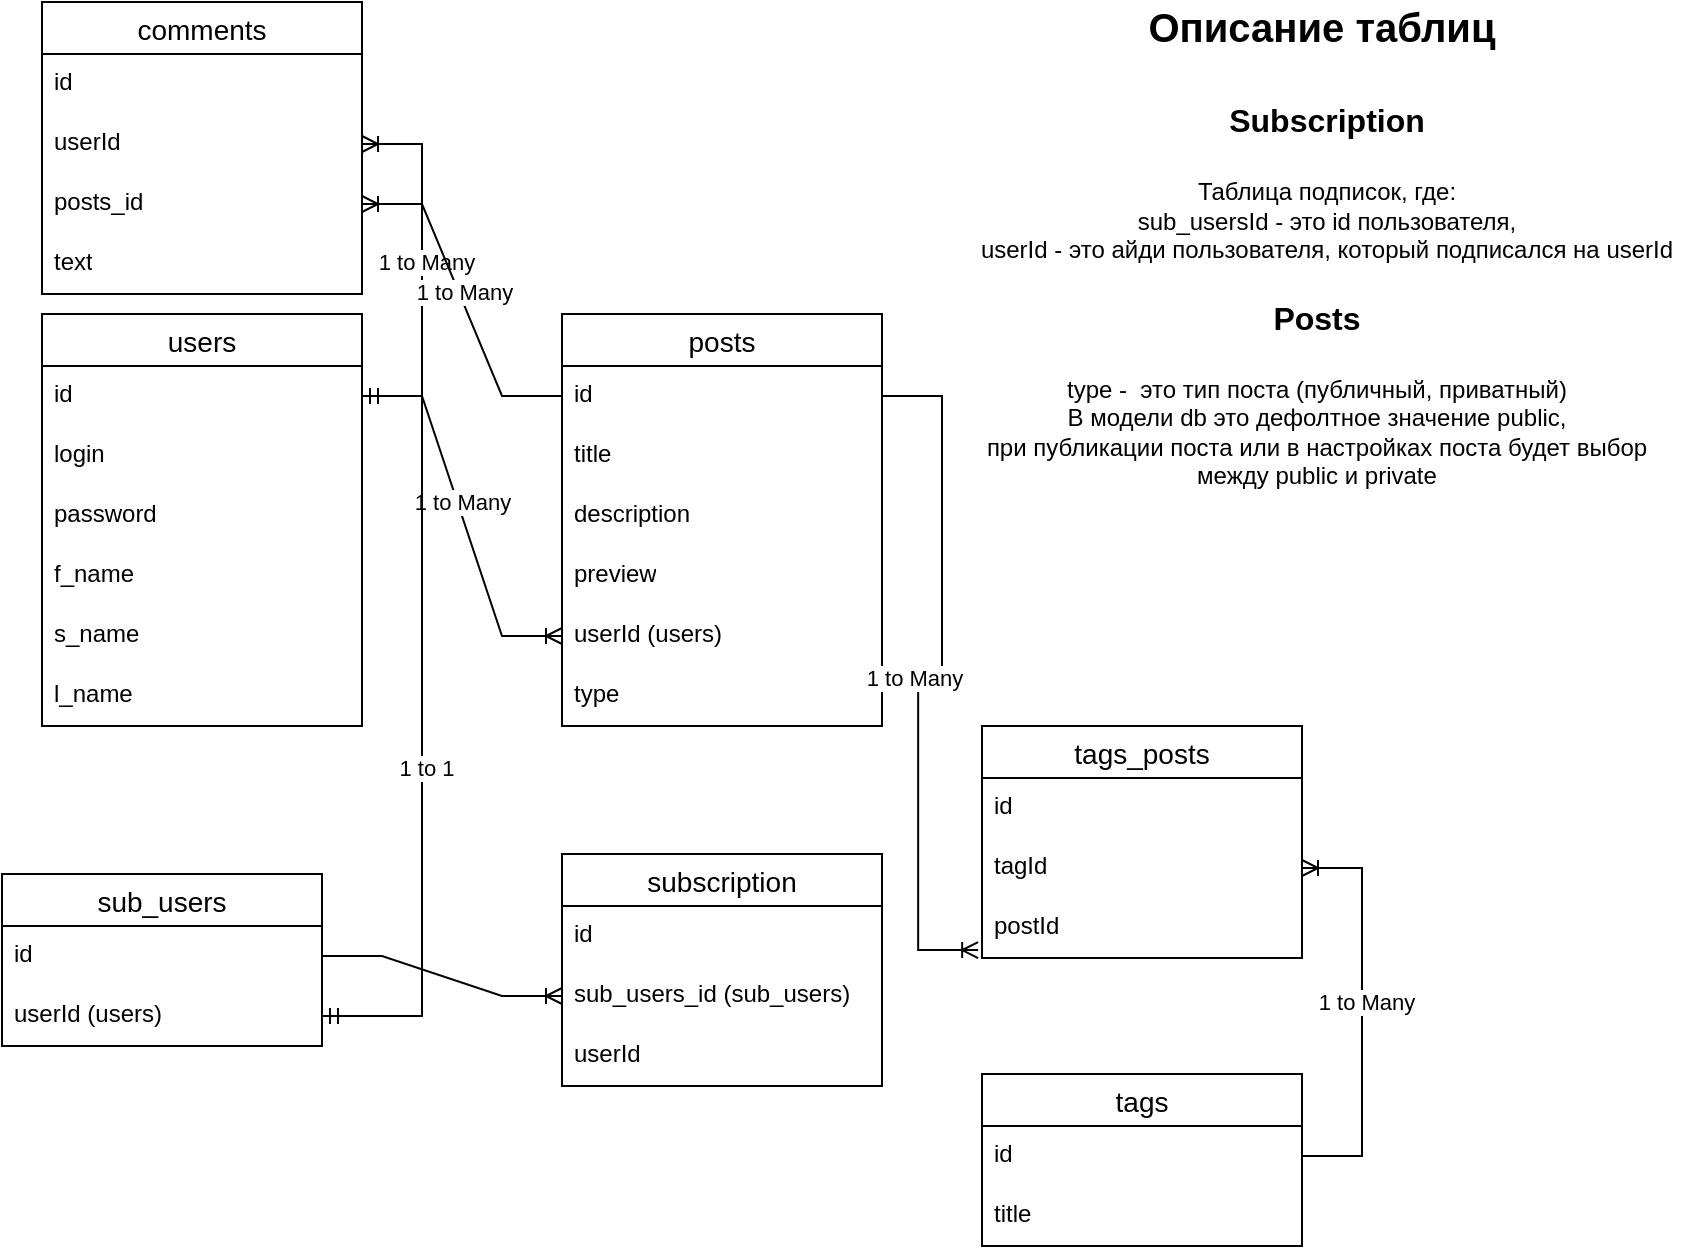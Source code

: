 <mxfile version="24.7.14">
  <diagram name="Страница — 1" id="jcH_dIee4FvbXbnTZQr0">
    <mxGraphModel dx="1509" dy="2005" grid="1" gridSize="10" guides="1" tooltips="1" connect="1" arrows="1" fold="1" page="1" pageScale="1" pageWidth="827" pageHeight="1169" math="0" shadow="0">
      <root>
        <mxCell id="0" />
        <mxCell id="1" parent="0" />
        <mxCell id="M2hbHPOblL6LWcL6Ju3x-14" value="users" style="swimlane;fontStyle=0;childLayout=stackLayout;horizontal=1;startSize=26;horizontalStack=0;resizeParent=1;resizeParentMax=0;resizeLast=0;collapsible=1;marginBottom=0;align=center;fontSize=14;" parent="1" vertex="1">
          <mxGeometry x="60" y="50" width="160" height="206" as="geometry" />
        </mxCell>
        <mxCell id="M2hbHPOblL6LWcL6Ju3x-15" value="id" style="text;strokeColor=none;fillColor=none;spacingLeft=4;spacingRight=4;overflow=hidden;rotatable=0;points=[[0,0.5],[1,0.5]];portConstraint=eastwest;fontSize=12;whiteSpace=wrap;html=1;" parent="M2hbHPOblL6LWcL6Ju3x-14" vertex="1">
          <mxGeometry y="26" width="160" height="30" as="geometry" />
        </mxCell>
        <mxCell id="M2hbHPOblL6LWcL6Ju3x-16" value="login" style="text;strokeColor=none;fillColor=none;spacingLeft=4;spacingRight=4;overflow=hidden;rotatable=0;points=[[0,0.5],[1,0.5]];portConstraint=eastwest;fontSize=12;whiteSpace=wrap;html=1;" parent="M2hbHPOblL6LWcL6Ju3x-14" vertex="1">
          <mxGeometry y="56" width="160" height="30" as="geometry" />
        </mxCell>
        <mxCell id="M2hbHPOblL6LWcL6Ju3x-17" value="password" style="text;strokeColor=none;fillColor=none;spacingLeft=4;spacingRight=4;overflow=hidden;rotatable=0;points=[[0,0.5],[1,0.5]];portConstraint=eastwest;fontSize=12;whiteSpace=wrap;html=1;" parent="M2hbHPOblL6LWcL6Ju3x-14" vertex="1">
          <mxGeometry y="86" width="160" height="30" as="geometry" />
        </mxCell>
        <mxCell id="M2hbHPOblL6LWcL6Ju3x-18" value="f_name" style="text;strokeColor=none;fillColor=none;spacingLeft=4;spacingRight=4;overflow=hidden;rotatable=0;points=[[0,0.5],[1,0.5]];portConstraint=eastwest;fontSize=12;whiteSpace=wrap;html=1;" parent="M2hbHPOblL6LWcL6Ju3x-14" vertex="1">
          <mxGeometry y="116" width="160" height="30" as="geometry" />
        </mxCell>
        <mxCell id="M2hbHPOblL6LWcL6Ju3x-19" value="s_name" style="text;strokeColor=none;fillColor=none;spacingLeft=4;spacingRight=4;overflow=hidden;rotatable=0;points=[[0,0.5],[1,0.5]];portConstraint=eastwest;fontSize=12;whiteSpace=wrap;html=1;" parent="M2hbHPOblL6LWcL6Ju3x-14" vertex="1">
          <mxGeometry y="146" width="160" height="30" as="geometry" />
        </mxCell>
        <mxCell id="M2hbHPOblL6LWcL6Ju3x-21" value="l_name" style="text;strokeColor=none;fillColor=none;spacingLeft=4;spacingRight=4;overflow=hidden;rotatable=0;points=[[0,0.5],[1,0.5]];portConstraint=eastwest;fontSize=12;whiteSpace=wrap;html=1;" parent="M2hbHPOblL6LWcL6Ju3x-14" vertex="1">
          <mxGeometry y="176" width="160" height="30" as="geometry" />
        </mxCell>
        <mxCell id="M2hbHPOblL6LWcL6Ju3x-22" value="posts" style="swimlane;fontStyle=0;childLayout=stackLayout;horizontal=1;startSize=26;horizontalStack=0;resizeParent=1;resizeParentMax=0;resizeLast=0;collapsible=1;marginBottom=0;align=center;fontSize=14;" parent="1" vertex="1">
          <mxGeometry x="320" y="50" width="160" height="206" as="geometry" />
        </mxCell>
        <mxCell id="M2hbHPOblL6LWcL6Ju3x-23" value="id" style="text;strokeColor=none;fillColor=none;spacingLeft=4;spacingRight=4;overflow=hidden;rotatable=0;points=[[0,0.5],[1,0.5]];portConstraint=eastwest;fontSize=12;whiteSpace=wrap;html=1;" parent="M2hbHPOblL6LWcL6Ju3x-22" vertex="1">
          <mxGeometry y="26" width="160" height="30" as="geometry" />
        </mxCell>
        <mxCell id="M2hbHPOblL6LWcL6Ju3x-24" value="title" style="text;strokeColor=none;fillColor=none;spacingLeft=4;spacingRight=4;overflow=hidden;rotatable=0;points=[[0,0.5],[1,0.5]];portConstraint=eastwest;fontSize=12;whiteSpace=wrap;html=1;" parent="M2hbHPOblL6LWcL6Ju3x-22" vertex="1">
          <mxGeometry y="56" width="160" height="30" as="geometry" />
        </mxCell>
        <mxCell id="M2hbHPOblL6LWcL6Ju3x-25" value="description" style="text;strokeColor=none;fillColor=none;spacingLeft=4;spacingRight=4;overflow=hidden;rotatable=0;points=[[0,0.5],[1,0.5]];portConstraint=eastwest;fontSize=12;whiteSpace=wrap;html=1;" parent="M2hbHPOblL6LWcL6Ju3x-22" vertex="1">
          <mxGeometry y="86" width="160" height="30" as="geometry" />
        </mxCell>
        <mxCell id="M2hbHPOblL6LWcL6Ju3x-26" value="preview" style="text;strokeColor=none;fillColor=none;spacingLeft=4;spacingRight=4;overflow=hidden;rotatable=0;points=[[0,0.5],[1,0.5]];portConstraint=eastwest;fontSize=12;whiteSpace=wrap;html=1;" parent="M2hbHPOblL6LWcL6Ju3x-22" vertex="1">
          <mxGeometry y="116" width="160" height="30" as="geometry" />
        </mxCell>
        <mxCell id="M2hbHPOblL6LWcL6Ju3x-27" value="userId (users)" style="text;strokeColor=none;fillColor=none;spacingLeft=4;spacingRight=4;overflow=hidden;rotatable=0;points=[[0,0.5],[1,0.5]];portConstraint=eastwest;fontSize=12;whiteSpace=wrap;html=1;" parent="M2hbHPOblL6LWcL6Ju3x-22" vertex="1">
          <mxGeometry y="146" width="160" height="30" as="geometry" />
        </mxCell>
        <mxCell id="M2hbHPOblL6LWcL6Ju3x-44" value="type" style="text;strokeColor=none;fillColor=none;spacingLeft=4;spacingRight=4;overflow=hidden;rotatable=0;points=[[0,0.5],[1,0.5]];portConstraint=eastwest;fontSize=12;whiteSpace=wrap;html=1;" parent="M2hbHPOblL6LWcL6Ju3x-22" vertex="1">
          <mxGeometry y="176" width="160" height="30" as="geometry" />
        </mxCell>
        <mxCell id="M2hbHPOblL6LWcL6Ju3x-29" value="subscription" style="swimlane;fontStyle=0;childLayout=stackLayout;horizontal=1;startSize=26;horizontalStack=0;resizeParent=1;resizeParentMax=0;resizeLast=0;collapsible=1;marginBottom=0;align=center;fontSize=14;" parent="1" vertex="1">
          <mxGeometry x="320" y="320" width="160" height="116" as="geometry" />
        </mxCell>
        <mxCell id="M2hbHPOblL6LWcL6Ju3x-30" value="id" style="text;strokeColor=none;fillColor=none;spacingLeft=4;spacingRight=4;overflow=hidden;rotatable=0;points=[[0,0.5],[1,0.5]];portConstraint=eastwest;fontSize=12;whiteSpace=wrap;html=1;" parent="M2hbHPOblL6LWcL6Ju3x-29" vertex="1">
          <mxGeometry y="26" width="160" height="30" as="geometry" />
        </mxCell>
        <mxCell id="M2hbHPOblL6LWcL6Ju3x-31" value="sub_users_id (sub_users)" style="text;strokeColor=none;fillColor=none;spacingLeft=4;spacingRight=4;overflow=hidden;rotatable=0;points=[[0,0.5],[1,0.5]];portConstraint=eastwest;fontSize=12;whiteSpace=wrap;html=1;" parent="M2hbHPOblL6LWcL6Ju3x-29" vertex="1">
          <mxGeometry y="56" width="160" height="30" as="geometry" />
        </mxCell>
        <mxCell id="M2hbHPOblL6LWcL6Ju3x-32" value="userId" style="text;strokeColor=none;fillColor=none;spacingLeft=4;spacingRight=4;overflow=hidden;rotatable=0;points=[[0,0.5],[1,0.5]];portConstraint=eastwest;fontSize=12;whiteSpace=wrap;html=1;" parent="M2hbHPOblL6LWcL6Ju3x-29" vertex="1">
          <mxGeometry y="86" width="160" height="30" as="geometry" />
        </mxCell>
        <mxCell id="M2hbHPOblL6LWcL6Ju3x-35" value="sub_users" style="swimlane;fontStyle=0;childLayout=stackLayout;horizontal=1;startSize=26;horizontalStack=0;resizeParent=1;resizeParentMax=0;resizeLast=0;collapsible=1;marginBottom=0;align=center;fontSize=14;" parent="1" vertex="1">
          <mxGeometry x="40" y="330" width="160" height="86" as="geometry" />
        </mxCell>
        <mxCell id="M2hbHPOblL6LWcL6Ju3x-36" value="id" style="text;strokeColor=none;fillColor=none;spacingLeft=4;spacingRight=4;overflow=hidden;rotatable=0;points=[[0,0.5],[1,0.5]];portConstraint=eastwest;fontSize=12;whiteSpace=wrap;html=1;" parent="M2hbHPOblL6LWcL6Ju3x-35" vertex="1">
          <mxGeometry y="26" width="160" height="30" as="geometry" />
        </mxCell>
        <mxCell id="M2hbHPOblL6LWcL6Ju3x-37" value="userId (users)" style="text;strokeColor=none;fillColor=none;spacingLeft=4;spacingRight=4;overflow=hidden;rotatable=0;points=[[0,0.5],[1,0.5]];portConstraint=eastwest;fontSize=12;whiteSpace=wrap;html=1;" parent="M2hbHPOblL6LWcL6Ju3x-35" vertex="1">
          <mxGeometry y="56" width="160" height="30" as="geometry" />
        </mxCell>
        <mxCell id="M2hbHPOblL6LWcL6Ju3x-41" value="&lt;div&gt;&lt;font style=&quot;font-size: 16px;&quot;&gt;&lt;b&gt;Subscription&lt;/b&gt;&lt;/font&gt;&lt;/div&gt;&lt;div&gt;&lt;font style=&quot;font-size: 16px;&quot;&gt;&lt;b&gt;&lt;br&gt;&lt;/b&gt;&lt;/font&gt;&lt;/div&gt;Таблица подписок, где:&lt;div&gt;&amp;nbsp;sub_usersId - это id пользователя,&amp;nbsp;&lt;/div&gt;&lt;div&gt;userId - это айди пользователя, который подписался на userId&lt;/div&gt;" style="text;html=1;align=center;verticalAlign=middle;whiteSpace=wrap;rounded=0;" parent="1" vertex="1">
          <mxGeometry x="525" y="-66" width="355" height="100" as="geometry" />
        </mxCell>
        <mxCell id="M2hbHPOblL6LWcL6Ju3x-42" value="&lt;b style=&quot;&quot;&gt;&lt;font style=&quot;font-size: 20px;&quot;&gt;Описание таблиц&lt;/font&gt;&lt;/b&gt;&lt;div&gt;&lt;/div&gt;" style="text;html=1;align=center;verticalAlign=middle;whiteSpace=wrap;rounded=0;" parent="1" vertex="1">
          <mxGeometry x="570" y="-106" width="260" height="23" as="geometry" />
        </mxCell>
        <mxCell id="M2hbHPOblL6LWcL6Ju3x-45" value="&lt;div&gt;&lt;font style=&quot;font-size: 16px;&quot;&gt;&lt;b&gt;Posts&lt;/b&gt;&lt;/font&gt;&lt;/div&gt;&lt;div&gt;&lt;font style=&quot;font-size: 16px;&quot;&gt;&lt;b&gt;&lt;br&gt;&lt;/b&gt;&lt;/font&gt;&lt;/div&gt;type -&amp;nbsp; это тип поста (публичный, приватный)&lt;div&gt;В модели db это дефолтное значение public,&lt;/div&gt;&lt;div&gt;при публикации поста или в настройках поста будет выбор между public и private&lt;/div&gt;" style="text;html=1;align=center;verticalAlign=middle;whiteSpace=wrap;rounded=0;" parent="1" vertex="1">
          <mxGeometry x="520" y="40" width="355" height="100" as="geometry" />
        </mxCell>
        <mxCell id="M2hbHPOblL6LWcL6Ju3x-46" value="tags" style="swimlane;fontStyle=0;childLayout=stackLayout;horizontal=1;startSize=26;horizontalStack=0;resizeParent=1;resizeParentMax=0;resizeLast=0;collapsible=1;marginBottom=0;align=center;fontSize=14;" parent="1" vertex="1">
          <mxGeometry x="530" y="430" width="160" height="86" as="geometry" />
        </mxCell>
        <mxCell id="M2hbHPOblL6LWcL6Ju3x-47" value="id" style="text;strokeColor=none;fillColor=none;spacingLeft=4;spacingRight=4;overflow=hidden;rotatable=0;points=[[0,0.5],[1,0.5]];portConstraint=eastwest;fontSize=12;whiteSpace=wrap;html=1;" parent="M2hbHPOblL6LWcL6Ju3x-46" vertex="1">
          <mxGeometry y="26" width="160" height="30" as="geometry" />
        </mxCell>
        <mxCell id="M2hbHPOblL6LWcL6Ju3x-48" value="title" style="text;strokeColor=none;fillColor=none;spacingLeft=4;spacingRight=4;overflow=hidden;rotatable=0;points=[[0,0.5],[1,0.5]];portConstraint=eastwest;fontSize=12;whiteSpace=wrap;html=1;" parent="M2hbHPOblL6LWcL6Ju3x-46" vertex="1">
          <mxGeometry y="56" width="160" height="30" as="geometry" />
        </mxCell>
        <mxCell id="M2hbHPOblL6LWcL6Ju3x-53" value="tags_posts" style="swimlane;fontStyle=0;childLayout=stackLayout;horizontal=1;startSize=26;horizontalStack=0;resizeParent=1;resizeParentMax=0;resizeLast=0;collapsible=1;marginBottom=0;align=center;fontSize=14;" parent="1" vertex="1">
          <mxGeometry x="530" y="256" width="160" height="116" as="geometry" />
        </mxCell>
        <mxCell id="M2hbHPOblL6LWcL6Ju3x-54" value="id" style="text;strokeColor=none;fillColor=none;spacingLeft=4;spacingRight=4;overflow=hidden;rotatable=0;points=[[0,0.5],[1,0.5]];portConstraint=eastwest;fontSize=12;whiteSpace=wrap;html=1;" parent="M2hbHPOblL6LWcL6Ju3x-53" vertex="1">
          <mxGeometry y="26" width="160" height="30" as="geometry" />
        </mxCell>
        <mxCell id="M2hbHPOblL6LWcL6Ju3x-55" value="tagId" style="text;strokeColor=none;fillColor=none;spacingLeft=4;spacingRight=4;overflow=hidden;rotatable=0;points=[[0,0.5],[1,0.5]];portConstraint=eastwest;fontSize=12;whiteSpace=wrap;html=1;" parent="M2hbHPOblL6LWcL6Ju3x-53" vertex="1">
          <mxGeometry y="56" width="160" height="30" as="geometry" />
        </mxCell>
        <mxCell id="M2hbHPOblL6LWcL6Ju3x-56" value="postId" style="text;strokeColor=none;fillColor=none;spacingLeft=4;spacingRight=4;overflow=hidden;rotatable=0;points=[[0,0.5],[1,0.5]];portConstraint=eastwest;fontSize=12;whiteSpace=wrap;html=1;" parent="M2hbHPOblL6LWcL6Ju3x-53" vertex="1">
          <mxGeometry y="86" width="160" height="30" as="geometry" />
        </mxCell>
        <mxCell id="M2hbHPOblL6LWcL6Ju3x-57" value="comments" style="swimlane;fontStyle=0;childLayout=stackLayout;horizontal=1;startSize=26;horizontalStack=0;resizeParent=1;resizeParentMax=0;resizeLast=0;collapsible=1;marginBottom=0;align=center;fontSize=14;" parent="1" vertex="1">
          <mxGeometry x="60" y="-106" width="160" height="146" as="geometry" />
        </mxCell>
        <mxCell id="M2hbHPOblL6LWcL6Ju3x-58" value="id" style="text;strokeColor=none;fillColor=none;spacingLeft=4;spacingRight=4;overflow=hidden;rotatable=0;points=[[0,0.5],[1,0.5]];portConstraint=eastwest;fontSize=12;whiteSpace=wrap;html=1;" parent="M2hbHPOblL6LWcL6Ju3x-57" vertex="1">
          <mxGeometry y="26" width="160" height="30" as="geometry" />
        </mxCell>
        <mxCell id="M2hbHPOblL6LWcL6Ju3x-59" value="userId" style="text;strokeColor=none;fillColor=none;spacingLeft=4;spacingRight=4;overflow=hidden;rotatable=0;points=[[0,0.5],[1,0.5]];portConstraint=eastwest;fontSize=12;whiteSpace=wrap;html=1;" parent="M2hbHPOblL6LWcL6Ju3x-57" vertex="1">
          <mxGeometry y="56" width="160" height="30" as="geometry" />
        </mxCell>
        <mxCell id="M2hbHPOblL6LWcL6Ju3x-63" value="posts_id" style="text;strokeColor=none;fillColor=none;spacingLeft=4;spacingRight=4;overflow=hidden;rotatable=0;points=[[0,0.5],[1,0.5]];portConstraint=eastwest;fontSize=12;whiteSpace=wrap;html=1;" parent="M2hbHPOblL6LWcL6Ju3x-57" vertex="1">
          <mxGeometry y="86" width="160" height="30" as="geometry" />
        </mxCell>
        <mxCell id="dq3dhTSOUh-LCMx0KuOB-1" value="text" style="text;strokeColor=none;fillColor=none;spacingLeft=4;spacingRight=4;overflow=hidden;rotatable=0;points=[[0,0.5],[1,0.5]];portConstraint=eastwest;fontSize=12;whiteSpace=wrap;html=1;" vertex="1" parent="M2hbHPOblL6LWcL6Ju3x-57">
          <mxGeometry y="116" width="160" height="30" as="geometry" />
        </mxCell>
        <mxCell id="miDaAbMP-BPZFjgST07D-1" value="" style="edgeStyle=entityRelationEdgeStyle;fontSize=12;html=1;endArrow=ERoneToMany;rounded=0;exitX=1;exitY=0.5;exitDx=0;exitDy=0;" parent="1" source="M2hbHPOblL6LWcL6Ju3x-15" target="M2hbHPOblL6LWcL6Ju3x-27" edge="1">
          <mxGeometry width="100" height="100" relative="1" as="geometry">
            <mxPoint x="440" y="460" as="sourcePoint" />
            <mxPoint x="540" y="360" as="targetPoint" />
          </mxGeometry>
        </mxCell>
        <mxCell id="miDaAbMP-BPZFjgST07D-2" value="1 to Many" style="edgeLabel;html=1;align=center;verticalAlign=middle;resizable=0;points=[];" parent="miDaAbMP-BPZFjgST07D-1" vertex="1" connectable="0">
          <mxGeometry x="-0.071" y="2" relative="1" as="geometry">
            <mxPoint as="offset" />
          </mxGeometry>
        </mxCell>
        <mxCell id="miDaAbMP-BPZFjgST07D-3" value="" style="edgeStyle=entityRelationEdgeStyle;fontSize=12;html=1;endArrow=ERmandOne;startArrow=ERmandOne;rounded=0;" parent="1" source="M2hbHPOblL6LWcL6Ju3x-37" target="M2hbHPOblL6LWcL6Ju3x-15" edge="1">
          <mxGeometry width="100" height="100" relative="1" as="geometry">
            <mxPoint x="-80" y="370" as="sourcePoint" />
            <mxPoint x="40" y="90" as="targetPoint" />
          </mxGeometry>
        </mxCell>
        <mxCell id="miDaAbMP-BPZFjgST07D-4" value="1 to 1" style="edgeLabel;html=1;align=center;verticalAlign=middle;resizable=0;points=[];" parent="miDaAbMP-BPZFjgST07D-3" vertex="1" connectable="0">
          <mxGeometry x="-0.108" y="-2" relative="1" as="geometry">
            <mxPoint as="offset" />
          </mxGeometry>
        </mxCell>
        <mxCell id="miDaAbMP-BPZFjgST07D-5" value="" style="edgeStyle=entityRelationEdgeStyle;fontSize=12;html=1;endArrow=ERoneToMany;rounded=0;" parent="1" source="M2hbHPOblL6LWcL6Ju3x-36" target="M2hbHPOblL6LWcL6Ju3x-31" edge="1">
          <mxGeometry width="100" height="100" relative="1" as="geometry">
            <mxPoint x="290" y="620" as="sourcePoint" />
            <mxPoint x="390" y="520" as="targetPoint" />
          </mxGeometry>
        </mxCell>
        <mxCell id="miDaAbMP-BPZFjgST07D-8" value="" style="edgeStyle=entityRelationEdgeStyle;fontSize=12;html=1;endArrow=ERoneToMany;rounded=0;" parent="1" source="M2hbHPOblL6LWcL6Ju3x-47" target="M2hbHPOblL6LWcL6Ju3x-55" edge="1">
          <mxGeometry width="100" height="100" relative="1" as="geometry">
            <mxPoint x="780" y="490" as="sourcePoint" />
            <mxPoint x="880" y="390" as="targetPoint" />
          </mxGeometry>
        </mxCell>
        <mxCell id="miDaAbMP-BPZFjgST07D-9" value="1 to Many" style="edgeLabel;html=1;align=center;verticalAlign=middle;resizable=0;points=[];" parent="miDaAbMP-BPZFjgST07D-8" vertex="1" connectable="0">
          <mxGeometry x="0.049" y="-2" relative="1" as="geometry">
            <mxPoint as="offset" />
          </mxGeometry>
        </mxCell>
        <mxCell id="miDaAbMP-BPZFjgST07D-10" value="" style="edgeStyle=entityRelationEdgeStyle;fontSize=12;html=1;endArrow=ERoneToMany;rounded=0;entryX=-0.012;entryY=0.867;entryDx=0;entryDy=0;entryPerimeter=0;" parent="1" source="M2hbHPOblL6LWcL6Ju3x-23" target="M2hbHPOblL6LWcL6Ju3x-56" edge="1">
          <mxGeometry width="100" height="100" relative="1" as="geometry">
            <mxPoint x="600" y="193" as="sourcePoint" />
            <mxPoint x="600" y="49" as="targetPoint" />
          </mxGeometry>
        </mxCell>
        <mxCell id="miDaAbMP-BPZFjgST07D-11" value="1 to Many" style="edgeLabel;html=1;align=center;verticalAlign=middle;resizable=0;points=[];" parent="miDaAbMP-BPZFjgST07D-10" vertex="1" connectable="0">
          <mxGeometry x="0.049" y="-2" relative="1" as="geometry">
            <mxPoint as="offset" />
          </mxGeometry>
        </mxCell>
        <mxCell id="miDaAbMP-BPZFjgST07D-12" value="" style="edgeStyle=entityRelationEdgeStyle;fontSize=12;html=1;endArrow=ERoneToMany;rounded=0;" parent="1" source="M2hbHPOblL6LWcL6Ju3x-15" target="M2hbHPOblL6LWcL6Ju3x-59" edge="1">
          <mxGeometry width="100" height="100" relative="1" as="geometry">
            <mxPoint x="40" y="-150" as="sourcePoint" />
            <mxPoint x="88" y="127" as="targetPoint" />
          </mxGeometry>
        </mxCell>
        <mxCell id="miDaAbMP-BPZFjgST07D-13" value="1 to Many" style="edgeLabel;html=1;align=center;verticalAlign=middle;resizable=0;points=[];" parent="miDaAbMP-BPZFjgST07D-12" vertex="1" connectable="0">
          <mxGeometry x="0.049" y="-2" relative="1" as="geometry">
            <mxPoint as="offset" />
          </mxGeometry>
        </mxCell>
        <mxCell id="miDaAbMP-BPZFjgST07D-14" value="" style="edgeStyle=entityRelationEdgeStyle;fontSize=12;html=1;endArrow=ERoneToMany;rounded=0;" parent="1" source="M2hbHPOblL6LWcL6Ju3x-23" target="M2hbHPOblL6LWcL6Ju3x-63" edge="1">
          <mxGeometry width="100" height="100" relative="1" as="geometry">
            <mxPoint x="384" y="-44" as="sourcePoint" />
            <mxPoint x="384" y="-170" as="targetPoint" />
          </mxGeometry>
        </mxCell>
        <mxCell id="miDaAbMP-BPZFjgST07D-15" value="1 to Many" style="edgeLabel;html=1;align=center;verticalAlign=middle;resizable=0;points=[];" parent="miDaAbMP-BPZFjgST07D-14" vertex="1" connectable="0">
          <mxGeometry x="0.049" y="-2" relative="1" as="geometry">
            <mxPoint as="offset" />
          </mxGeometry>
        </mxCell>
      </root>
    </mxGraphModel>
  </diagram>
</mxfile>
